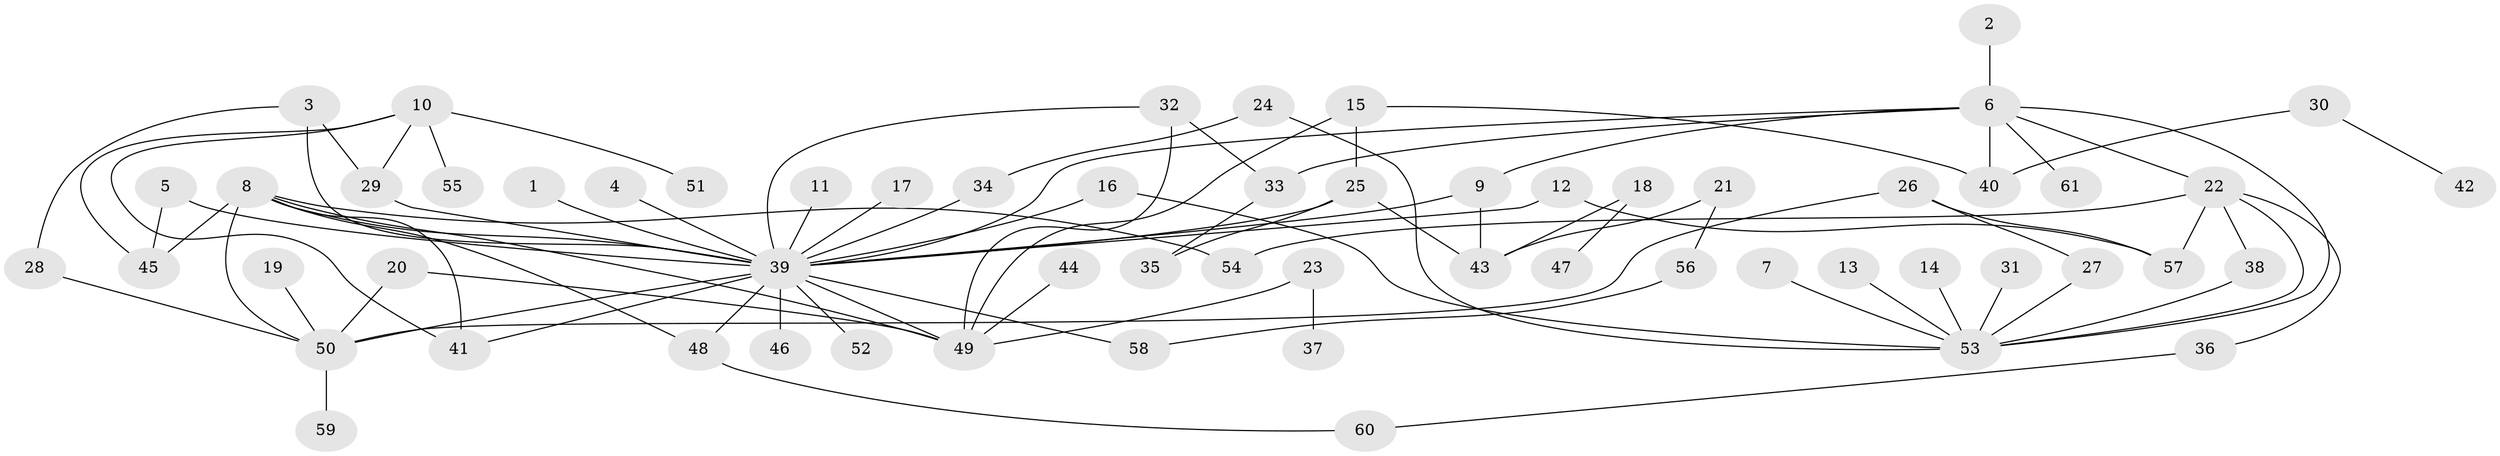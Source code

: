 // original degree distribution, {27: 0.008264462809917356, 10: 0.01652892561983471, 1: 0.45454545454545453, 12: 0.008264462809917356, 9: 0.008264462809917356, 3: 0.1322314049586777, 5: 0.01652892561983471, 4: 0.10743801652892562, 2: 0.23140495867768596, 6: 0.008264462809917356, 7: 0.008264462809917356}
// Generated by graph-tools (version 1.1) at 2025/01/03/09/25 03:01:50]
// undirected, 61 vertices, 87 edges
graph export_dot {
graph [start="1"]
  node [color=gray90,style=filled];
  1;
  2;
  3;
  4;
  5;
  6;
  7;
  8;
  9;
  10;
  11;
  12;
  13;
  14;
  15;
  16;
  17;
  18;
  19;
  20;
  21;
  22;
  23;
  24;
  25;
  26;
  27;
  28;
  29;
  30;
  31;
  32;
  33;
  34;
  35;
  36;
  37;
  38;
  39;
  40;
  41;
  42;
  43;
  44;
  45;
  46;
  47;
  48;
  49;
  50;
  51;
  52;
  53;
  54;
  55;
  56;
  57;
  58;
  59;
  60;
  61;
  1 -- 39 [weight=1.0];
  2 -- 6 [weight=1.0];
  3 -- 28 [weight=1.0];
  3 -- 29 [weight=1.0];
  3 -- 39 [weight=1.0];
  4 -- 39 [weight=1.0];
  5 -- 39 [weight=1.0];
  5 -- 45 [weight=1.0];
  6 -- 9 [weight=1.0];
  6 -- 22 [weight=1.0];
  6 -- 33 [weight=1.0];
  6 -- 39 [weight=1.0];
  6 -- 40 [weight=1.0];
  6 -- 53 [weight=1.0];
  6 -- 61 [weight=1.0];
  7 -- 53 [weight=1.0];
  8 -- 39 [weight=2.0];
  8 -- 41 [weight=1.0];
  8 -- 45 [weight=1.0];
  8 -- 48 [weight=1.0];
  8 -- 49 [weight=1.0];
  8 -- 50 [weight=1.0];
  8 -- 54 [weight=1.0];
  9 -- 39 [weight=1.0];
  9 -- 43 [weight=1.0];
  10 -- 29 [weight=1.0];
  10 -- 41 [weight=1.0];
  10 -- 45 [weight=1.0];
  10 -- 51 [weight=1.0];
  10 -- 55 [weight=2.0];
  11 -- 39 [weight=1.0];
  12 -- 39 [weight=1.0];
  12 -- 57 [weight=1.0];
  13 -- 53 [weight=1.0];
  14 -- 53 [weight=1.0];
  15 -- 25 [weight=1.0];
  15 -- 40 [weight=1.0];
  15 -- 49 [weight=1.0];
  16 -- 39 [weight=1.0];
  16 -- 53 [weight=1.0];
  17 -- 39 [weight=1.0];
  18 -- 43 [weight=1.0];
  18 -- 47 [weight=1.0];
  19 -- 50 [weight=1.0];
  20 -- 49 [weight=1.0];
  20 -- 50 [weight=1.0];
  21 -- 43 [weight=1.0];
  21 -- 56 [weight=1.0];
  22 -- 36 [weight=1.0];
  22 -- 38 [weight=1.0];
  22 -- 53 [weight=1.0];
  22 -- 54 [weight=1.0];
  22 -- 57 [weight=1.0];
  23 -- 37 [weight=1.0];
  23 -- 49 [weight=1.0];
  24 -- 34 [weight=1.0];
  24 -- 53 [weight=1.0];
  25 -- 35 [weight=1.0];
  25 -- 39 [weight=1.0];
  25 -- 43 [weight=1.0];
  26 -- 27 [weight=1.0];
  26 -- 50 [weight=1.0];
  26 -- 57 [weight=1.0];
  27 -- 53 [weight=1.0];
  28 -- 50 [weight=1.0];
  29 -- 39 [weight=1.0];
  30 -- 40 [weight=1.0];
  30 -- 42 [weight=1.0];
  31 -- 53 [weight=1.0];
  32 -- 33 [weight=1.0];
  32 -- 39 [weight=1.0];
  32 -- 49 [weight=1.0];
  33 -- 35 [weight=1.0];
  34 -- 39 [weight=1.0];
  36 -- 60 [weight=1.0];
  38 -- 53 [weight=1.0];
  39 -- 41 [weight=1.0];
  39 -- 46 [weight=1.0];
  39 -- 48 [weight=1.0];
  39 -- 49 [weight=1.0];
  39 -- 50 [weight=1.0];
  39 -- 52 [weight=1.0];
  39 -- 58 [weight=1.0];
  44 -- 49 [weight=1.0];
  48 -- 60 [weight=1.0];
  50 -- 59 [weight=1.0];
  56 -- 58 [weight=1.0];
}
